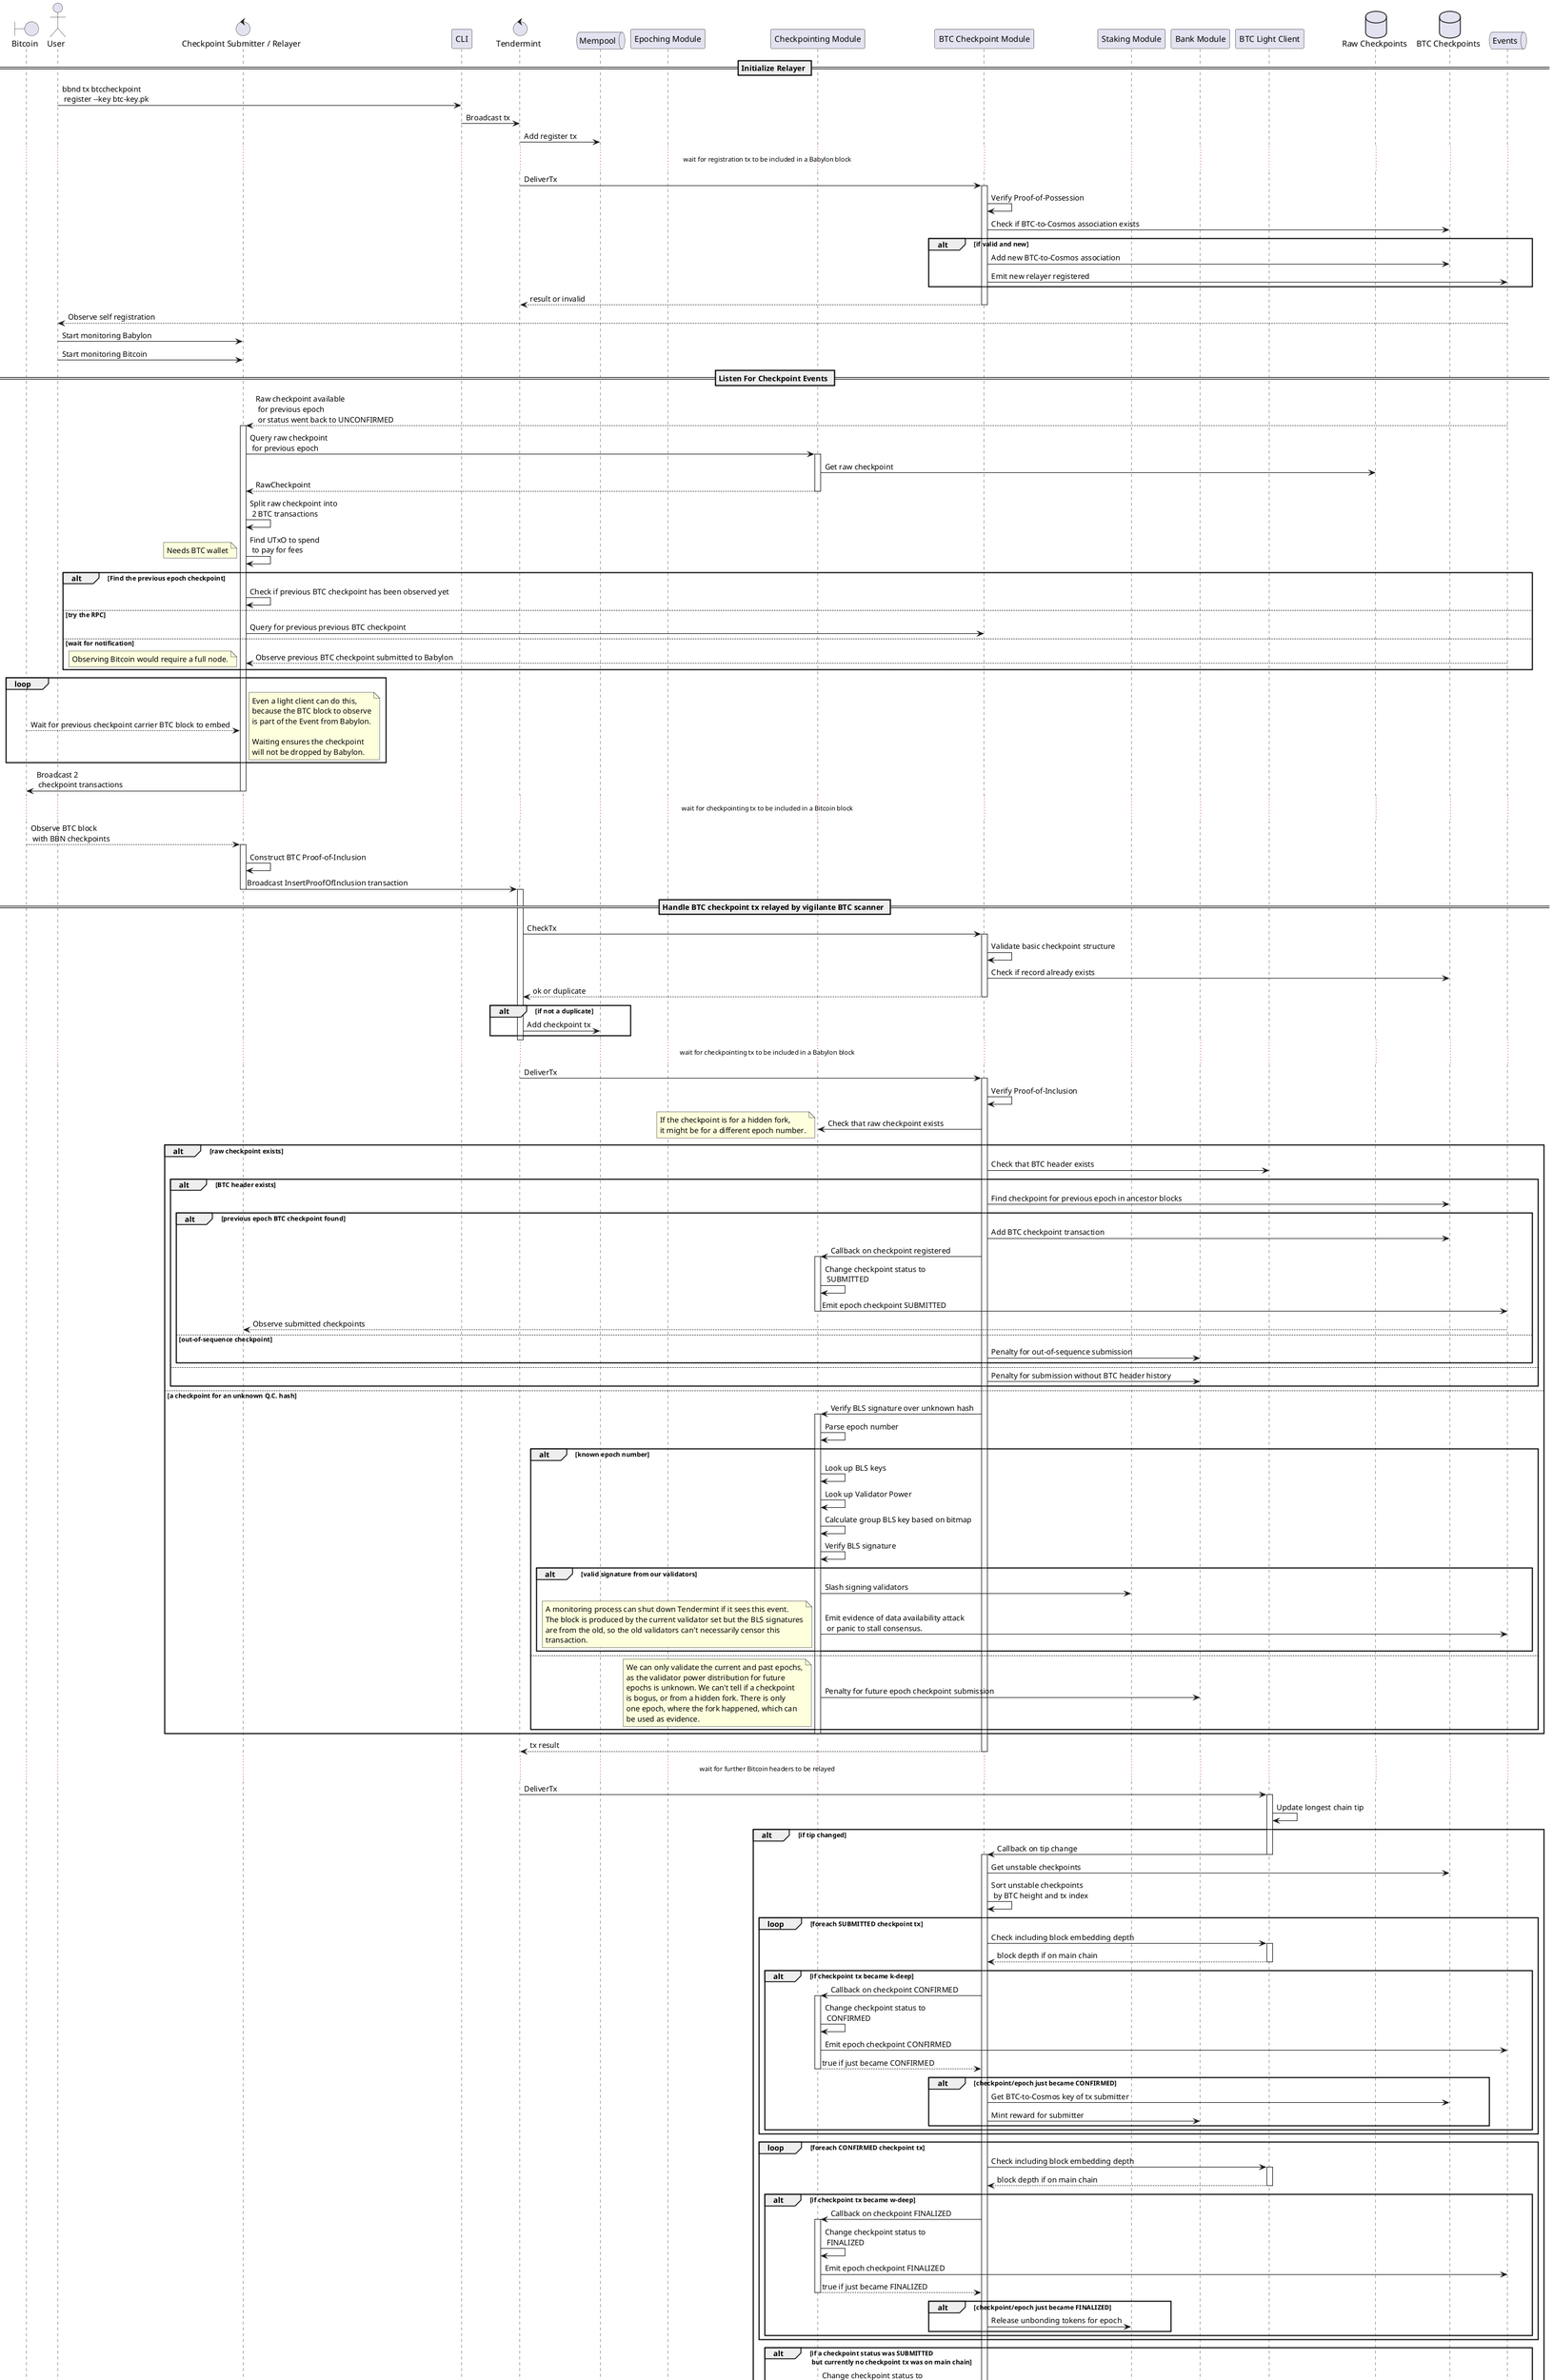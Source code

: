 @startuml Submit Checkpoint
boundary    Bitcoin
actor       User
control     "Checkpoint Submitter / Relayer" as submitter
participant CLI
control     Tendermint
queue       Mempool
participant "Epoching Module"   as epoching
participant "Checkpointing Module"  as checkpointing
participant "BTC Checkpoint Module" as btccheckpoint
participant "Staking Module"    as staking
participant "Bank Module"       as bank
participant "BTC Light Client"  as btclightclient
database    "Raw Checkpoints"   as rawcheckpoint_db
database    "BTC Checkpoints"   as btccheckpoint_db
queue       Events

== Initialize Relayer ==

User -> CLI : bbnd tx btccheckpoint \n register --key btc-key.pk
CLI -> Tendermint : Broadcast tx
Tendermint -> Mempool : Add register tx

... wait for registration tx to be included in a Babylon block ...

Tendermint -> btccheckpoint ++ : DeliverTx
btccheckpoint -> btccheckpoint : Verify Proof-of-Possession
btccheckpoint -> btccheckpoint_db : Check if BTC-to-Cosmos association exists
alt if valid and new
  btccheckpoint -> btccheckpoint_db : Add new BTC-to-Cosmos association
  btccheckpoint -> Events : Emit new relayer registered
end
return result or invalid

Events --> User : Observe self registration
User -> submitter : Start monitoring Babylon
User -> submitter : Start monitoring Bitcoin

== Listen For Checkpoint Events ==

Events --> submitter ++ : Raw checkpoint available \n for previous epoch \n or status went back to UNCONFIRMED
submitter -> checkpointing ++ : Query raw checkpoint \n for previous epoch
checkpointing -> rawcheckpoint_db : Get raw checkpoint
return RawCheckpoint

submitter -> submitter : Split raw checkpoint into \n 2 BTC transactions
submitter -> submitter : Find UTxO to spend \n to pay for fees
note left
  Needs BTC wallet
end note

alt Find the previous epoch checkpoint
  submitter -> submitter : Check if previous BTC checkpoint has been observed yet
else try the RPC
  submitter -> btccheckpoint : Query for previous previous BTC checkpoint
else wait for notification
  Events --> submitter : Observe previous BTC checkpoint submitted to Babylon
  note left
    Observing Bitcoin would require a full node.
  end note
end

loop
Bitcoin --> submitter : Wait for previous checkpoint carrier BTC block to embed
note right
  Even a light client can do this,
  because the BTC block to observe
  is part of the Event from Babylon.

  Waiting ensures the checkpoint
  will not be dropped by Babylon.
end note
end

submitter -> Bitcoin -- : Broadcast 2 \n checkpoint transactions

... wait for checkpointing tx to be included in a Bitcoin block ...

Bitcoin --> submitter ++ : Observe BTC block \n with BBN checkpoints
submitter -> submitter : Construct BTC Proof-of-Inclusion
submitter -> Tendermint --++ : Broadcast InsertProofOfInclusion transaction

== Handle BTC checkpoint tx relayed by vigilante BTC scanner ==

Tendermint -> btccheckpoint ++ : CheckTx
btccheckpoint -> btccheckpoint : Validate basic checkpoint structure
btccheckpoint -> btccheckpoint_db : Check if record already exists
return ok or duplicate
alt if not a duplicate
  Tendermint -> Mempool : Add checkpoint tx
end
deactivate Tendermint

... wait for checkpointing tx to be included in a Babylon block ...

Tendermint -> btccheckpoint ++ : DeliverTx
btccheckpoint -> btccheckpoint : Verify Proof-of-Inclusion
btccheckpoint -> checkpointing : Check that raw checkpoint exists
note left
  If the checkpoint is for a hidden fork,
  it might be for a different epoch number.
end note

alt raw checkpoint exists
  btccheckpoint -> btclightclient : Check that BTC header exists
  alt BTC header exists
    btccheckpoint -> btccheckpoint_db : Find checkpoint for previous epoch in ancestor blocks
    alt previous epoch BTC checkpoint found
      btccheckpoint -> btccheckpoint_db : Add BTC checkpoint transaction
      btccheckpoint -> checkpointing ++ : Callback on checkpoint registered
      checkpointing -> checkpointing : Change checkpoint status to \n SUBMITTED
      checkpointing -> Events -- : Emit epoch checkpoint SUBMITTED
      Events --> submitter : Observe submitted checkpoints
    else out-of-sequence checkpoint
      btccheckpoint -> bank : Penalty for out-of-sequence submission
    end
  else
    btccheckpoint -> bank : Penalty for submission without BTC header history
  end
else a checkpoint for an unknown Q.C. hash
  btccheckpoint -> checkpointing ++ : Verify BLS signature over unknown hash
  checkpointing -> checkpointing : Parse epoch number
  alt known epoch number
    checkpointing -> checkpointing : Look up BLS keys
    checkpointing -> checkpointing : Look up Validator Power
    checkpointing -> checkpointing : Calculate group BLS key based on bitmap
    checkpointing -> checkpointing : Verify BLS signature
    alt valid signature from our validators
      checkpointing -> staking : Slash signing validators
      checkpointing -> Events : Emit evidence of data availability attack \n or panic to stall consensus.
      note left
        A monitoring process can shut down Tendermint if it sees this event.
        The block is produced by the current validator set but the BLS signatures
        are from the old, so the old validators can't necessarily censor this
        transaction.
      end note
    end
  else
    checkpointing -> bank : Penalty for future epoch checkpoint submission
    note left
      We can only validate the current and past epochs,
      as the validator power distribution for future
      epochs is unknown. We can't tell if a checkpoint
      is bogus, or from a hidden fork. There is only
      one epoch, where the fork happened, which can
      be used as evidence.
    end note
  end
  deactivate checkpointing
end
return tx result

... wait for further Bitcoin headers to be relayed ...

Tendermint -> btclightclient ++ : DeliverTx
btclightclient -> btclightclient : Update longest chain tip
alt if tip changed
  btclightclient -> btccheckpoint --++ : Callback on tip change
  btccheckpoint -> btccheckpoint_db : Get unstable checkpoints
  btccheckpoint -> btccheckpoint : Sort unstable checkpoints \n by BTC height and tx index

  loop foreach SUBMITTED checkpoint tx
    btccheckpoint -> btclightclient ++: Check including block embedding depth
    return block depth if on main chain

    alt if checkpoint tx became k-deep
      btccheckpoint -> checkpointing ++ : Callback on checkpoint CONFIRMED
      checkpointing -> checkpointing : Change checkpoint status to \n CONFIRMED
      checkpointing -> Events : Emit epoch checkpoint CONFIRMED
      return true if just became CONFIRMED

      alt checkpoint/epoch just became CONFIRMED
        btccheckpoint -> btccheckpoint_db : Get BTC-to-Cosmos key of tx submitter
        btccheckpoint -> bank : Mint reward for submitter
      end
    end
  end

  loop foreach CONFIRMED checkpoint tx
    btccheckpoint -> btclightclient ++: Check including block embedding depth
    return block depth if on main chain

    alt if checkpoint tx became w-deep
      btccheckpoint -> checkpointing ++ : Callback on checkpoint FINALIZED
      checkpointing -> checkpointing : Change checkpoint status to \n FINALIZED
      checkpointing -> Events : Emit epoch checkpoint FINALIZED
      return true if just became FINALIZED

      alt checkpoint/epoch just became FINALIZED
        btccheckpoint -> staking : Release unbonding tokens for epoch
      end
    end
  end

  alt if a checkpoint status was SUBMITTED\n but currently no checkpoint tx was on main chain
    checkpointing -> checkpointing : Change checkpoint status to \n SEALED
    checkpointing -> Events : Emit epoch checkpoint SEALED
  end
  deactivate btccheckpoint
end

== At the end of the epoch ==

Tendermint -> epoching ++ : EndBlock
epoching -> checkpointing : Get previous epoch checkpoint status
alt if checkpoint stable
  epoching -> epoching : Dequeue delayed staking txns
  epoching -> staking ++ : Perform power transfer
  return validator set changes
end
return validator set changes

@enduml
